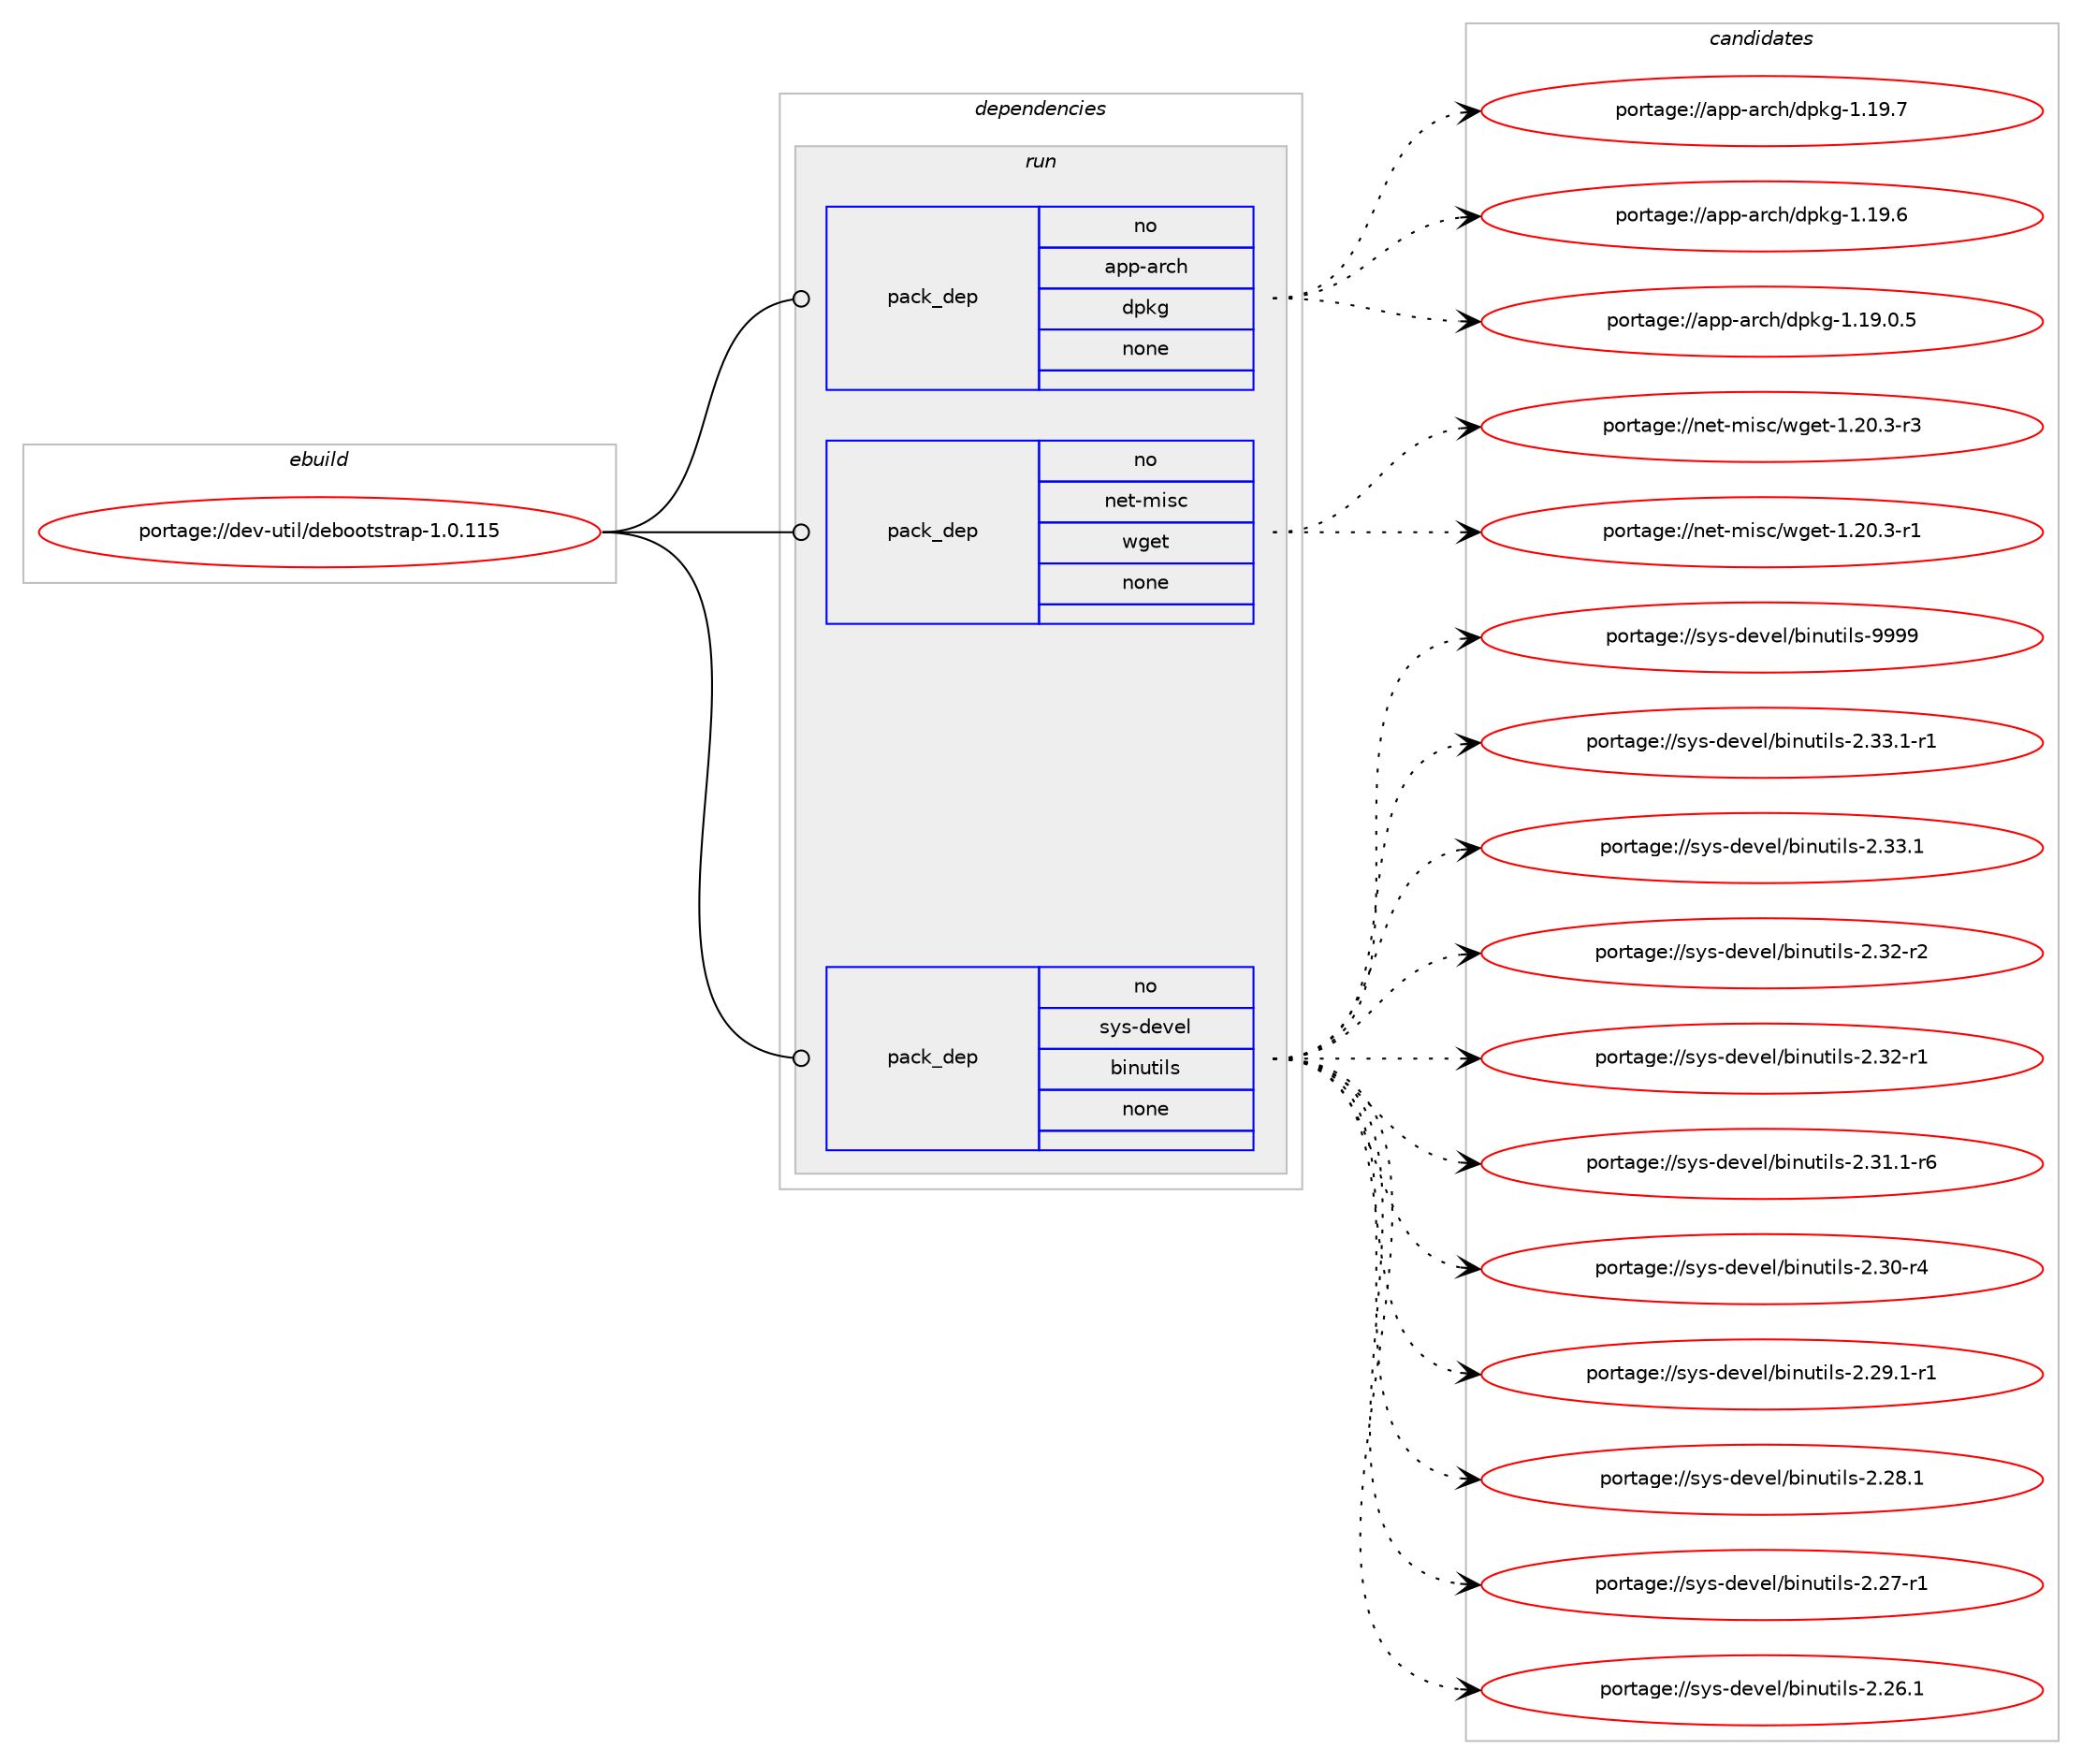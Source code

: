 digraph prolog {

# *************
# Graph options
# *************

newrank=true;
concentrate=true;
compound=true;
graph [rankdir=LR,fontname=Helvetica,fontsize=10,ranksep=1.5];#, ranksep=2.5, nodesep=0.2];
edge  [arrowhead=vee];
node  [fontname=Helvetica,fontsize=10];

# **********
# The ebuild
# **********

subgraph cluster_leftcol {
color=gray;
label=<<i>ebuild</i>>;
id [label="portage://dev-util/debootstrap-1.0.115", color=red, width=4, href="../dev-util/debootstrap-1.0.115.svg"];
}

# ****************
# The dependencies
# ****************

subgraph cluster_midcol {
color=gray;
label=<<i>dependencies</i>>;
subgraph cluster_compile {
fillcolor="#eeeeee";
style=filled;
label=<<i>compile</i>>;
}
subgraph cluster_compileandrun {
fillcolor="#eeeeee";
style=filled;
label=<<i>compile and run</i>>;
}
subgraph cluster_run {
fillcolor="#eeeeee";
style=filled;
label=<<i>run</i>>;
subgraph pack235650 {
dependency303216 [label=<<TABLE BORDER="0" CELLBORDER="1" CELLSPACING="0" CELLPADDING="4" WIDTH="220"><TR><TD ROWSPAN="6" CELLPADDING="30">pack_dep</TD></TR><TR><TD WIDTH="110">no</TD></TR><TR><TD>app-arch</TD></TR><TR><TD>dpkg</TD></TR><TR><TD>none</TD></TR><TR><TD></TD></TR></TABLE>>, shape=none, color=blue];
}
id:e -> dependency303216:w [weight=20,style="solid",arrowhead="odot"];
subgraph pack235651 {
dependency303217 [label=<<TABLE BORDER="0" CELLBORDER="1" CELLSPACING="0" CELLPADDING="4" WIDTH="220"><TR><TD ROWSPAN="6" CELLPADDING="30">pack_dep</TD></TR><TR><TD WIDTH="110">no</TD></TR><TR><TD>net-misc</TD></TR><TR><TD>wget</TD></TR><TR><TD>none</TD></TR><TR><TD></TD></TR></TABLE>>, shape=none, color=blue];
}
id:e -> dependency303217:w [weight=20,style="solid",arrowhead="odot"];
subgraph pack235652 {
dependency303218 [label=<<TABLE BORDER="0" CELLBORDER="1" CELLSPACING="0" CELLPADDING="4" WIDTH="220"><TR><TD ROWSPAN="6" CELLPADDING="30">pack_dep</TD></TR><TR><TD WIDTH="110">no</TD></TR><TR><TD>sys-devel</TD></TR><TR><TD>binutils</TD></TR><TR><TD>none</TD></TR><TR><TD></TD></TR></TABLE>>, shape=none, color=blue];
}
id:e -> dependency303218:w [weight=20,style="solid",arrowhead="odot"];
}
}

# **************
# The candidates
# **************

subgraph cluster_choices {
rank=same;
color=gray;
label=<<i>candidates</i>>;

subgraph choice235650 {
color=black;
nodesep=1;
choice971121124597114991044710011210710345494649574655 [label="portage://app-arch/dpkg-1.19.7", color=red, width=4,href="../app-arch/dpkg-1.19.7.svg"];
choice971121124597114991044710011210710345494649574654 [label="portage://app-arch/dpkg-1.19.6", color=red, width=4,href="../app-arch/dpkg-1.19.6.svg"];
choice9711211245971149910447100112107103454946495746484653 [label="portage://app-arch/dpkg-1.19.0.5", color=red, width=4,href="../app-arch/dpkg-1.19.0.5.svg"];
dependency303216:e -> choice971121124597114991044710011210710345494649574655:w [style=dotted,weight="100"];
dependency303216:e -> choice971121124597114991044710011210710345494649574654:w [style=dotted,weight="100"];
dependency303216:e -> choice9711211245971149910447100112107103454946495746484653:w [style=dotted,weight="100"];
}
subgraph choice235651 {
color=black;
nodesep=1;
choice110101116451091051159947119103101116454946504846514511451 [label="portage://net-misc/wget-1.20.3-r3", color=red, width=4,href="../net-misc/wget-1.20.3-r3.svg"];
choice110101116451091051159947119103101116454946504846514511449 [label="portage://net-misc/wget-1.20.3-r1", color=red, width=4,href="../net-misc/wget-1.20.3-r1.svg"];
dependency303217:e -> choice110101116451091051159947119103101116454946504846514511451:w [style=dotted,weight="100"];
dependency303217:e -> choice110101116451091051159947119103101116454946504846514511449:w [style=dotted,weight="100"];
}
subgraph choice235652 {
color=black;
nodesep=1;
choice1151211154510010111810110847981051101171161051081154557575757 [label="portage://sys-devel/binutils-9999", color=red, width=4,href="../sys-devel/binutils-9999.svg"];
choice115121115451001011181011084798105110117116105108115455046515146494511449 [label="portage://sys-devel/binutils-2.33.1-r1", color=red, width=4,href="../sys-devel/binutils-2.33.1-r1.svg"];
choice11512111545100101118101108479810511011711610510811545504651514649 [label="portage://sys-devel/binutils-2.33.1", color=red, width=4,href="../sys-devel/binutils-2.33.1.svg"];
choice11512111545100101118101108479810511011711610510811545504651504511450 [label="portage://sys-devel/binutils-2.32-r2", color=red, width=4,href="../sys-devel/binutils-2.32-r2.svg"];
choice11512111545100101118101108479810511011711610510811545504651504511449 [label="portage://sys-devel/binutils-2.32-r1", color=red, width=4,href="../sys-devel/binutils-2.32-r1.svg"];
choice115121115451001011181011084798105110117116105108115455046514946494511454 [label="portage://sys-devel/binutils-2.31.1-r6", color=red, width=4,href="../sys-devel/binutils-2.31.1-r6.svg"];
choice11512111545100101118101108479810511011711610510811545504651484511452 [label="portage://sys-devel/binutils-2.30-r4", color=red, width=4,href="../sys-devel/binutils-2.30-r4.svg"];
choice115121115451001011181011084798105110117116105108115455046505746494511449 [label="portage://sys-devel/binutils-2.29.1-r1", color=red, width=4,href="../sys-devel/binutils-2.29.1-r1.svg"];
choice11512111545100101118101108479810511011711610510811545504650564649 [label="portage://sys-devel/binutils-2.28.1", color=red, width=4,href="../sys-devel/binutils-2.28.1.svg"];
choice11512111545100101118101108479810511011711610510811545504650554511449 [label="portage://sys-devel/binutils-2.27-r1", color=red, width=4,href="../sys-devel/binutils-2.27-r1.svg"];
choice11512111545100101118101108479810511011711610510811545504650544649 [label="portage://sys-devel/binutils-2.26.1", color=red, width=4,href="../sys-devel/binutils-2.26.1.svg"];
dependency303218:e -> choice1151211154510010111810110847981051101171161051081154557575757:w [style=dotted,weight="100"];
dependency303218:e -> choice115121115451001011181011084798105110117116105108115455046515146494511449:w [style=dotted,weight="100"];
dependency303218:e -> choice11512111545100101118101108479810511011711610510811545504651514649:w [style=dotted,weight="100"];
dependency303218:e -> choice11512111545100101118101108479810511011711610510811545504651504511450:w [style=dotted,weight="100"];
dependency303218:e -> choice11512111545100101118101108479810511011711610510811545504651504511449:w [style=dotted,weight="100"];
dependency303218:e -> choice115121115451001011181011084798105110117116105108115455046514946494511454:w [style=dotted,weight="100"];
dependency303218:e -> choice11512111545100101118101108479810511011711610510811545504651484511452:w [style=dotted,weight="100"];
dependency303218:e -> choice115121115451001011181011084798105110117116105108115455046505746494511449:w [style=dotted,weight="100"];
dependency303218:e -> choice11512111545100101118101108479810511011711610510811545504650564649:w [style=dotted,weight="100"];
dependency303218:e -> choice11512111545100101118101108479810511011711610510811545504650554511449:w [style=dotted,weight="100"];
dependency303218:e -> choice11512111545100101118101108479810511011711610510811545504650544649:w [style=dotted,weight="100"];
}
}

}
